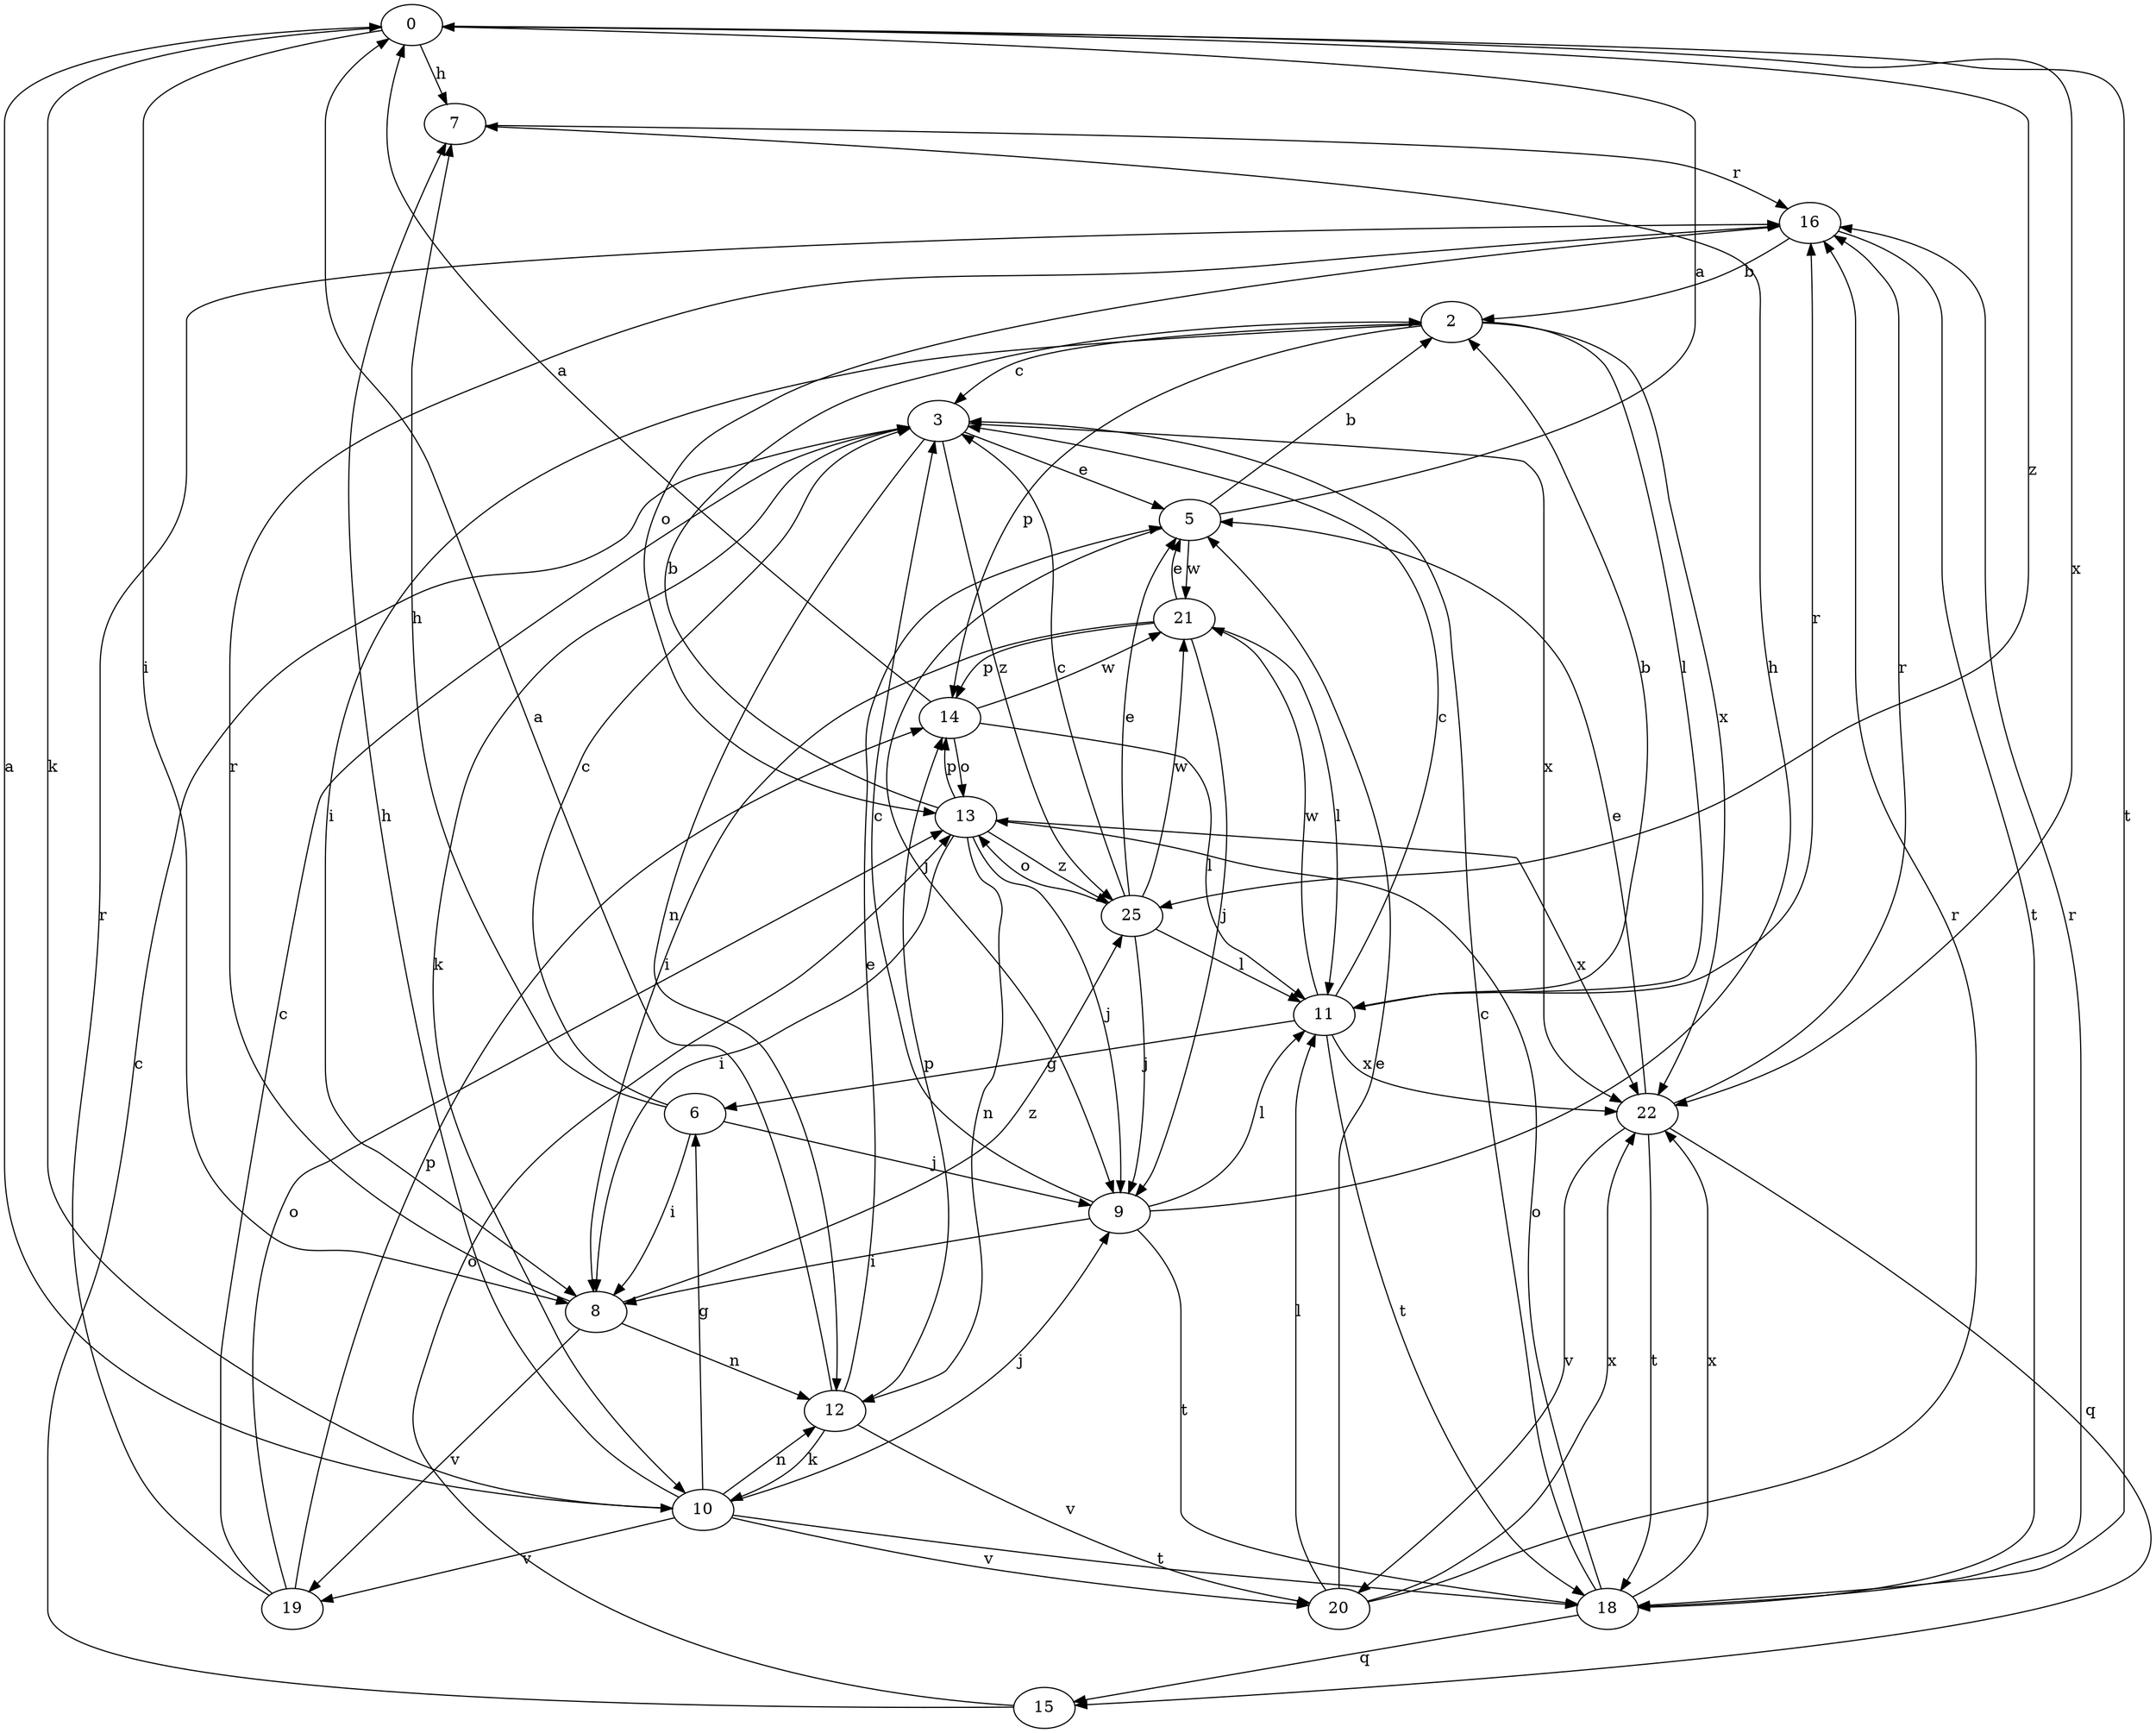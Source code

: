 strict digraph  {
0;
2;
3;
5;
6;
7;
8;
9;
10;
11;
12;
13;
14;
15;
16;
18;
19;
20;
21;
22;
25;
0 -> 7  [label=h];
0 -> 8  [label=i];
0 -> 10  [label=k];
0 -> 18  [label=t];
0 -> 22  [label=x];
0 -> 25  [label=z];
2 -> 3  [label=c];
2 -> 8  [label=i];
2 -> 11  [label=l];
2 -> 14  [label=p];
2 -> 22  [label=x];
3 -> 5  [label=e];
3 -> 10  [label=k];
3 -> 12  [label=n];
3 -> 22  [label=x];
3 -> 25  [label=z];
5 -> 0  [label=a];
5 -> 2  [label=b];
5 -> 9  [label=j];
5 -> 21  [label=w];
6 -> 3  [label=c];
6 -> 7  [label=h];
6 -> 8  [label=i];
6 -> 9  [label=j];
7 -> 16  [label=r];
8 -> 12  [label=n];
8 -> 16  [label=r];
8 -> 19  [label=v];
8 -> 25  [label=z];
9 -> 3  [label=c];
9 -> 7  [label=h];
9 -> 8  [label=i];
9 -> 11  [label=l];
9 -> 18  [label=t];
10 -> 0  [label=a];
10 -> 6  [label=g];
10 -> 7  [label=h];
10 -> 9  [label=j];
10 -> 12  [label=n];
10 -> 18  [label=t];
10 -> 19  [label=v];
10 -> 20  [label=v];
11 -> 2  [label=b];
11 -> 3  [label=c];
11 -> 6  [label=g];
11 -> 16  [label=r];
11 -> 18  [label=t];
11 -> 21  [label=w];
11 -> 22  [label=x];
12 -> 0  [label=a];
12 -> 5  [label=e];
12 -> 10  [label=k];
12 -> 14  [label=p];
12 -> 20  [label=v];
13 -> 2  [label=b];
13 -> 8  [label=i];
13 -> 9  [label=j];
13 -> 12  [label=n];
13 -> 14  [label=p];
13 -> 22  [label=x];
13 -> 25  [label=z];
14 -> 0  [label=a];
14 -> 11  [label=l];
14 -> 13  [label=o];
14 -> 21  [label=w];
15 -> 3  [label=c];
15 -> 13  [label=o];
16 -> 2  [label=b];
16 -> 13  [label=o];
16 -> 18  [label=t];
18 -> 3  [label=c];
18 -> 13  [label=o];
18 -> 15  [label=q];
18 -> 16  [label=r];
18 -> 22  [label=x];
19 -> 3  [label=c];
19 -> 13  [label=o];
19 -> 14  [label=p];
19 -> 16  [label=r];
20 -> 5  [label=e];
20 -> 11  [label=l];
20 -> 16  [label=r];
20 -> 22  [label=x];
21 -> 5  [label=e];
21 -> 8  [label=i];
21 -> 9  [label=j];
21 -> 11  [label=l];
21 -> 14  [label=p];
22 -> 5  [label=e];
22 -> 15  [label=q];
22 -> 16  [label=r];
22 -> 18  [label=t];
22 -> 20  [label=v];
25 -> 3  [label=c];
25 -> 5  [label=e];
25 -> 9  [label=j];
25 -> 11  [label=l];
25 -> 13  [label=o];
25 -> 21  [label=w];
}
